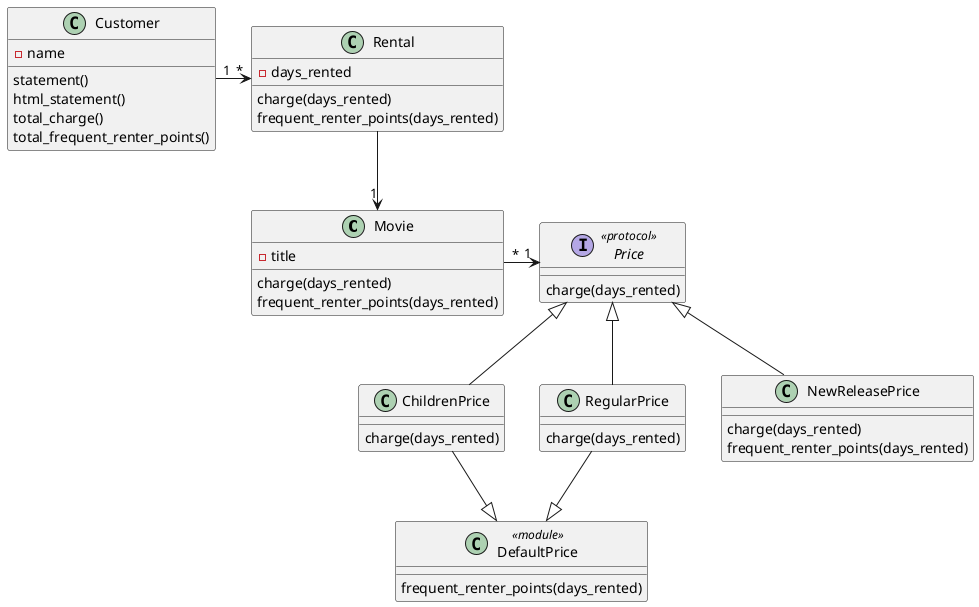 @startuml

Movie "1"<-u- Rental
Rental "*"<-l- "1"Customer
Movie "*"-r->"1"Price
Price <|-d- ChildrenPrice
Price <|-d- RegularPrice
Price <|-d- NewReleasePrice
DefaultPrice <|-u- RegularPrice
DefaultPrice <|-u- ChildrenPrice

class Movie {
- title
charge(days_rented)
frequent_renter_points(days_rented)
}

class Rental {
- days_rented
charge(days_rented)
frequent_renter_points(days_rented)
}

class Customer {
- name
statement()
html_statement()
total_charge()
total_frequent_renter_points()
}

interface Price<<protocol>> {
charge(days_rented)
}

class NewReleasePrice {
charge(days_rented)
frequent_renter_points(days_rented)
}

class RegularPrice {
charge(days_rented)
}

class ChildrenPrice {
charge(days_rented)
}

class DefaultPrice<<module>> {
frequent_renter_points(days_rented)
}


@enduml